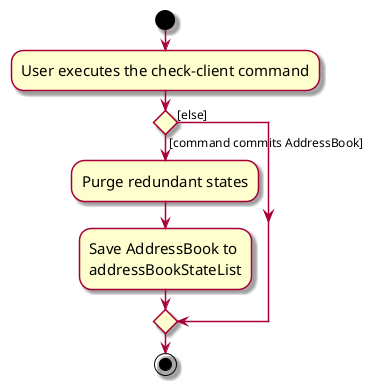 @startuml
skin rose
skinparam ActivityFontSize 15
skinparam ArrowFontSize 12
start
:User executes the check-client command;

'Since the beta syntax does not support placing the condition outside the
'diamond we place it as the true branch instead.

if () then ([command commits AddressBook])
    :Purge redundant states;
    :Save AddressBook to
    addressBookStateList;
else ([else])
endif
stop
@enduml
